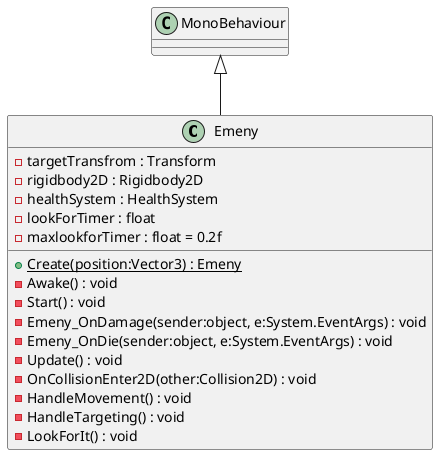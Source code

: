 @startuml
class Emeny {
    + {static} Create(position:Vector3) : Emeny
    - targetTransfrom : Transform
    - rigidbody2D : Rigidbody2D
    - healthSystem : HealthSystem
    - lookForTimer : float
    - maxlookforTimer : float = 0.2f
    - Awake() : void
    - Start() : void
    - Emeny_OnDamage(sender:object, e:System.EventArgs) : void
    - Emeny_OnDie(sender:object, e:System.EventArgs) : void
    - Update() : void
    - OnCollisionEnter2D(other:Collision2D) : void
    - HandleMovement() : void
    - HandleTargeting() : void
    - LookForIt() : void
}
MonoBehaviour <|-- Emeny
@enduml
